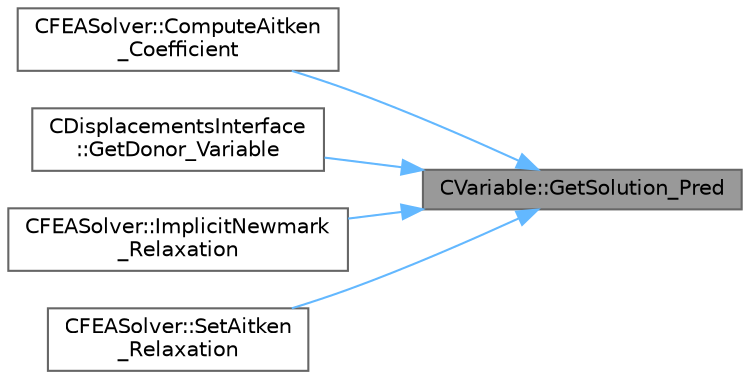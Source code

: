 digraph "CVariable::GetSolution_Pred"
{
 // LATEX_PDF_SIZE
  bgcolor="transparent";
  edge [fontname=Helvetica,fontsize=10,labelfontname=Helvetica,labelfontsize=10];
  node [fontname=Helvetica,fontsize=10,shape=box,height=0.2,width=0.4];
  rankdir="RL";
  Node1 [id="Node000001",label="CVariable::GetSolution_Pred",height=0.2,width=0.4,color="gray40", fillcolor="grey60", style="filled", fontcolor="black",tooltip="A virtual member. Get the solution at time n."];
  Node1 -> Node2 [id="edge1_Node000001_Node000002",dir="back",color="steelblue1",style="solid",tooltip=" "];
  Node2 [id="Node000002",label="CFEASolver::ComputeAitken\l_Coefficient",height=0.2,width=0.4,color="grey40", fillcolor="white", style="filled",URL="$classCFEASolver.html#a156f56cb6deb953168b9d1492d3863a6",tooltip="Computation of Aitken's coefficient."];
  Node1 -> Node3 [id="edge2_Node000001_Node000003",dir="back",color="steelblue1",style="solid",tooltip=" "];
  Node3 [id="Node000003",label="CDisplacementsInterface\l::GetDonor_Variable",height=0.2,width=0.4,color="grey40", fillcolor="white", style="filled",URL="$classCDisplacementsInterface.html#a092185abc231c163912e1bf620a0e5e6",tooltip="Retrieve the variable that will be sent from donor mesh to target mesh."];
  Node1 -> Node4 [id="edge3_Node000001_Node000004",dir="back",color="steelblue1",style="solid",tooltip=" "];
  Node4 [id="Node000004",label="CFEASolver::ImplicitNewmark\l_Relaxation",height=0.2,width=0.4,color="grey40", fillcolor="white", style="filled",URL="$classCFEASolver.html#a57098cba5a845904e6f0219f8e564b18",tooltip="A virtual member."];
  Node1 -> Node5 [id="edge4_Node000001_Node000005",dir="back",color="steelblue1",style="solid",tooltip=" "];
  Node5 [id="Node000005",label="CFEASolver::SetAitken\l_Relaxation",height=0.2,width=0.4,color="grey40", fillcolor="white", style="filled",URL="$classCFEASolver.html#a5b1b860ae2496eca84fc5ba91509147a",tooltip="Aitken's relaxation of the solution."];
}
